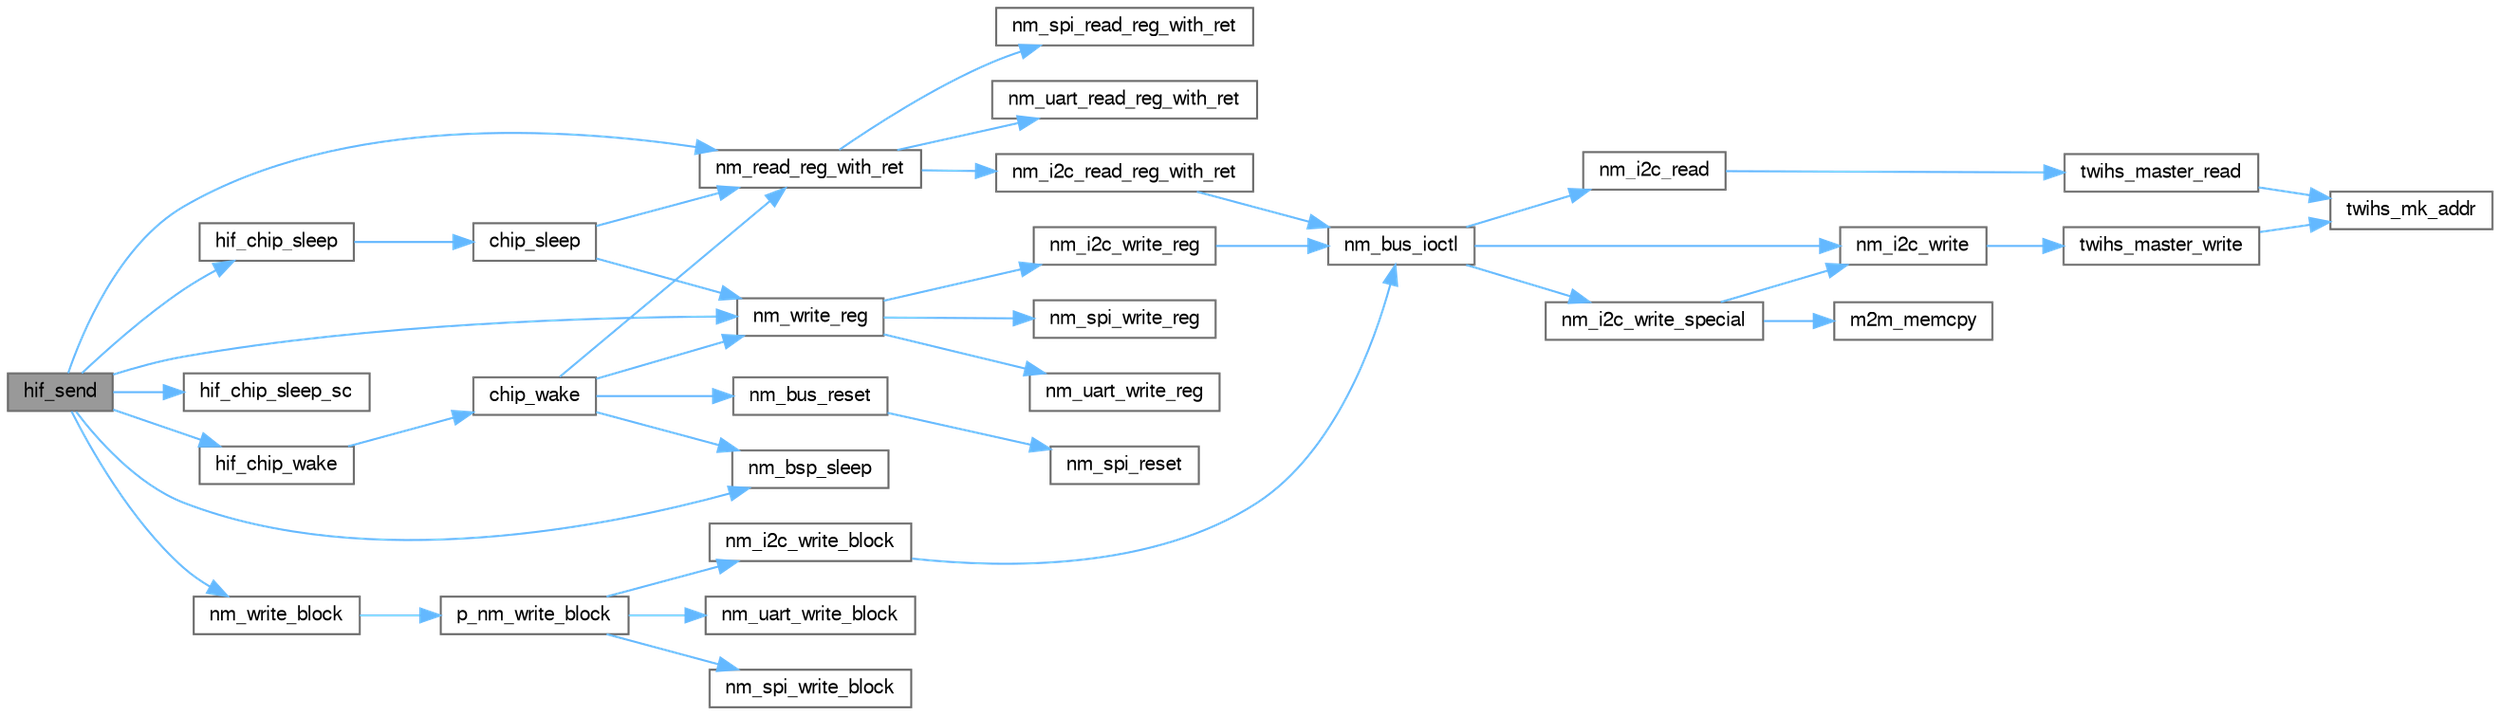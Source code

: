 digraph "hif_send"
{
 // LATEX_PDF_SIZE
  bgcolor="transparent";
  edge [fontname=FreeSans,fontsize=10,labelfontname=FreeSans,labelfontsize=10];
  node [fontname=FreeSans,fontsize=10,shape=box,height=0.2,width=0.4];
  rankdir="LR";
  Node1 [label="hif_send",height=0.2,width=0.4,color="gray40", fillcolor="grey60", style="filled", fontcolor="black",tooltip="Send packet using host interface."];
  Node1 -> Node2 [color="steelblue1",style="solid"];
  Node2 [label="hif_chip_sleep",height=0.2,width=0.4,color="grey40", fillcolor="white", style="filled",URL="$m2m__hif_8c.html#a41d3f660265e122cbd7417ea8754e8dd",tooltip="To make the chip sleep."];
  Node2 -> Node3 [color="steelblue1",style="solid"];
  Node3 [label="chip_sleep",height=0.2,width=0.4,color="grey40", fillcolor="white", style="filled",URL="$nmasic_8c.html#a624e7923184968631a2eb86938d6f3ba",tooltip=" "];
  Node3 -> Node4 [color="steelblue1",style="solid"];
  Node4 [label="nm_read_reg_with_ret",height=0.2,width=0.4,color="grey40", fillcolor="white", style="filled",URL="$nmbus_8c.html#a475d273d8342f3f5c2a00e2887bf1b4f",tooltip=" "];
  Node4 -> Node5 [color="steelblue1",style="solid"];
  Node5 [label="nm_i2c_read_reg_with_ret",height=0.2,width=0.4,color="grey40", fillcolor="white", style="filled",URL="$nmi2c_8c.html#aa653cd4fd522820cd784c6328f372261",tooltip=" "];
  Node5 -> Node6 [color="steelblue1",style="solid"];
  Node6 [label="nm_bus_ioctl",height=0.2,width=0.4,color="grey40", fillcolor="white", style="filled",URL="$nm__bus__wrapper__same70_8c.html#aa98500dc13748397906e03440fb3892a",tooltip=" "];
  Node6 -> Node7 [color="steelblue1",style="solid"];
  Node7 [label="nm_i2c_read",height=0.2,width=0.4,color="grey40", fillcolor="white", style="filled",URL="$nm__bus__wrapper__same70_8c.html#a1240741839c5fb2592be8c34341aec6e",tooltip=" "];
  Node7 -> Node8 [color="steelblue1",style="solid"];
  Node8 [label="twihs_master_read",height=0.2,width=0.4,color="grey40", fillcolor="white", style="filled",URL="$group__sam__drivers__twihs__group.html#ga979e157165aa2b5e3e6d1e9ee608d5b7",tooltip="Read multiple bytes from a TWIHS compatible slave device."];
  Node8 -> Node9 [color="steelblue1",style="solid"];
  Node9 [label="twihs_mk_addr",height=0.2,width=0.4,color="grey40", fillcolor="white", style="filled",URL="$group__sam__drivers__twihs__group.html#gaca9e29e230ee2774cfc3dc7ed497f887",tooltip="Construct the TWIHS module address register field."];
  Node6 -> Node10 [color="steelblue1",style="solid"];
  Node10 [label="nm_i2c_write",height=0.2,width=0.4,color="grey40", fillcolor="white", style="filled",URL="$nm__bus__wrapper__same70_8c.html#afd98b5c0c472d424143edff9e8692624",tooltip=" "];
  Node10 -> Node11 [color="steelblue1",style="solid"];
  Node11 [label="twihs_master_write",height=0.2,width=0.4,color="grey40", fillcolor="white", style="filled",URL="$group__sam__drivers__twihs__group.html#ga6518c8674e646fbb67e8e91930e7f47a",tooltip="Write multiple bytes to a TWIHS compatible slave device."];
  Node11 -> Node9 [color="steelblue1",style="solid"];
  Node6 -> Node12 [color="steelblue1",style="solid"];
  Node12 [label="nm_i2c_write_special",height=0.2,width=0.4,color="grey40", fillcolor="white", style="filled",URL="$nm__bus__wrapper__same70_8c.html#a471c97b3665281f2df10ccff14d5e537",tooltip=" "];
  Node12 -> Node13 [color="steelblue1",style="solid"];
  Node13 [label="m2m_memcpy",height=0.2,width=0.4,color="grey40", fillcolor="white", style="filled",URL="$group___c_o_m_m_o_n_a_p_i.html#ga28b094db63be31612f7d2c5af692d3a5",tooltip="Copy specified number of bytes from source buffer to destination buffer."];
  Node12 -> Node10 [color="steelblue1",style="solid"];
  Node4 -> Node14 [color="steelblue1",style="solid"];
  Node14 [label="nm_spi_read_reg_with_ret",height=0.2,width=0.4,color="grey40", fillcolor="white", style="filled",URL="$nmspi_8h.html#aae92c14d16f00b293e10a8a3a86f9095",tooltip=" "];
  Node4 -> Node15 [color="steelblue1",style="solid"];
  Node15 [label="nm_uart_read_reg_with_ret",height=0.2,width=0.4,color="grey40", fillcolor="white", style="filled",URL="$nmuart_8h.html#a5ddecb766fd8041b0a2ff7f553f8183e",tooltip=" "];
  Node3 -> Node16 [color="steelblue1",style="solid"];
  Node16 [label="nm_write_reg",height=0.2,width=0.4,color="grey40", fillcolor="white", style="filled",URL="$nmbus_8c.html#a6a7d6b943cea86630575707ef80e09f9",tooltip=" "];
  Node16 -> Node17 [color="steelblue1",style="solid"];
  Node17 [label="nm_i2c_write_reg",height=0.2,width=0.4,color="grey40", fillcolor="white", style="filled",URL="$nmi2c_8c.html#a1bd0dd974a31b39146c20717bd6b7991",tooltip=" "];
  Node17 -> Node6 [color="steelblue1",style="solid"];
  Node16 -> Node18 [color="steelblue1",style="solid"];
  Node18 [label="nm_spi_write_reg",height=0.2,width=0.4,color="grey40", fillcolor="white", style="filled",URL="$nmspi_8h.html#a8e4e4efa9b987e6eed4c23b848248a32",tooltip=" "];
  Node16 -> Node19 [color="steelblue1",style="solid"];
  Node19 [label="nm_uart_write_reg",height=0.2,width=0.4,color="grey40", fillcolor="white", style="filled",URL="$nmuart_8h.html#a8d6ab67f8e0106126ba1748e68cd943c",tooltip=" "];
  Node1 -> Node20 [color="steelblue1",style="solid"];
  Node20 [label="hif_chip_sleep_sc",height=0.2,width=0.4,color="grey40", fillcolor="white", style="filled",URL="$m2m__hif_8c.html#a756a9c1154d55efd6c7924ef1ace5e75",tooltip="To clear the chip sleep but keep the chip sleep."];
  Node1 -> Node21 [color="steelblue1",style="solid"];
  Node21 [label="hif_chip_wake",height=0.2,width=0.4,color="grey40", fillcolor="white", style="filled",URL="$m2m__hif_8c.html#a88c8f023679d14d6866b80c9275db686",tooltip="To Wakeup the chip."];
  Node21 -> Node22 [color="steelblue1",style="solid"];
  Node22 [label="chip_wake",height=0.2,width=0.4,color="grey40", fillcolor="white", style="filled",URL="$nmasic_8c.html#abe05d6f4afa80ace3bd105d63dceda52",tooltip=" "];
  Node22 -> Node23 [color="steelblue1",style="solid"];
  Node23 [label="nm_bsp_sleep",height=0.2,width=0.4,color="grey40", fillcolor="white", style="filled",URL="$group___nm_bsp_sleep_fn.html#gadbf38ddf0138d8e0a4e4720909a7b081",tooltip="Used to put the host to sleep for the specified duration (in milliseconds). Forcing the host to sleep..."];
  Node22 -> Node24 [color="steelblue1",style="solid"];
  Node24 [label="nm_bus_reset",height=0.2,width=0.4,color="grey40", fillcolor="white", style="filled",URL="$nmbus_8c.html#a47e65a88a8262359d46de3cb869f481e",tooltip="reset bus interface"];
  Node24 -> Node25 [color="steelblue1",style="solid"];
  Node25 [label="nm_spi_reset",height=0.2,width=0.4,color="grey40", fillcolor="white", style="filled",URL="$nmspi_8h.html#a2277b874c5554c7f0675fcd5543aa6c0",tooltip="reset the SPI"];
  Node22 -> Node4 [color="steelblue1",style="solid"];
  Node22 -> Node16 [color="steelblue1",style="solid"];
  Node1 -> Node23 [color="steelblue1",style="solid"];
  Node1 -> Node4 [color="steelblue1",style="solid"];
  Node1 -> Node26 [color="steelblue1",style="solid"];
  Node26 [label="nm_write_block",height=0.2,width=0.4,color="grey40", fillcolor="white", style="filled",URL="$nmbus_8c.html#afb924df7f944a8137cd51069512661cf",tooltip=" "];
  Node26 -> Node27 [color="steelblue1",style="solid"];
  Node27 [label="p_nm_write_block",height=0.2,width=0.4,color="grey40", fillcolor="white", style="filled",URL="$nmbus_8c.html#a81ed1ef0558d7051509ba9c17b094ac7",tooltip=" "];
  Node27 -> Node28 [color="steelblue1",style="solid"];
  Node28 [label="nm_i2c_write_block",height=0.2,width=0.4,color="grey40", fillcolor="white", style="filled",URL="$nmi2c_8c.html#ac22360c7cd5368880a6543bb73e29970",tooltip=" "];
  Node28 -> Node6 [color="steelblue1",style="solid"];
  Node27 -> Node29 [color="steelblue1",style="solid"];
  Node29 [label="nm_spi_write_block",height=0.2,width=0.4,color="grey40", fillcolor="white", style="filled",URL="$nmspi_8h.html#a49c8f196f4c41f481a06e359147484ca",tooltip=" "];
  Node27 -> Node30 [color="steelblue1",style="solid"];
  Node30 [label="nm_uart_write_block",height=0.2,width=0.4,color="grey40", fillcolor="white", style="filled",URL="$nmuart_8h.html#af3e3a2d30119f8703486ce50d601819f",tooltip=" "];
  Node1 -> Node16 [color="steelblue1",style="solid"];
}
